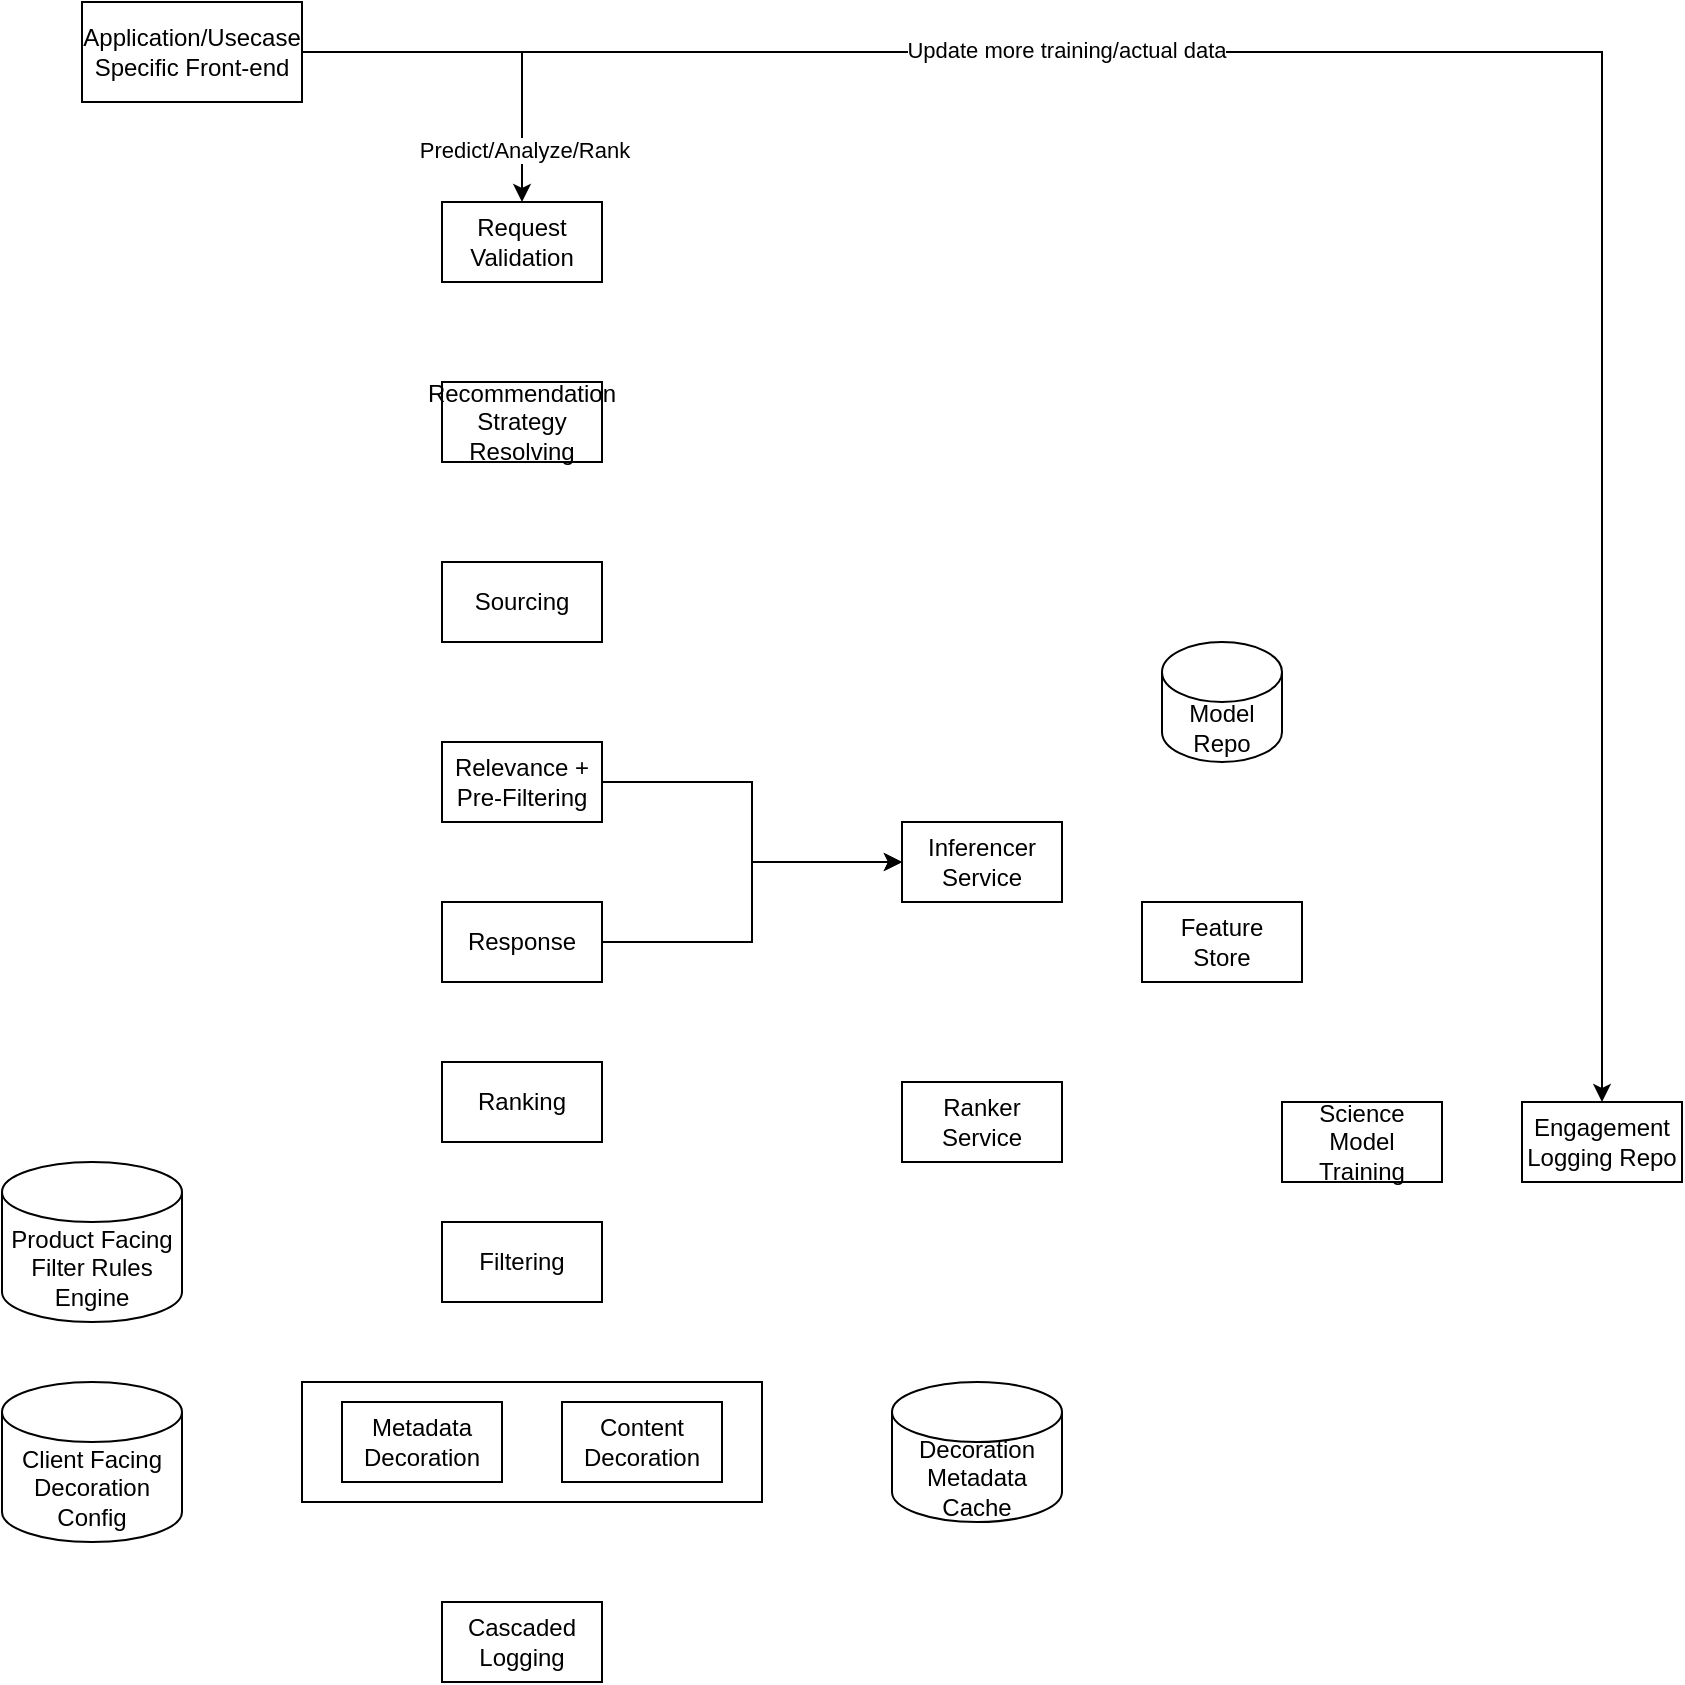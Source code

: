 <mxfile version="24.4.13" type="github">
  <diagram name="Page-1" id="TvMPDhVPDF_Y3RAlLZxE">
    <mxGraphModel dx="1284" dy="558" grid="1" gridSize="10" guides="1" tooltips="1" connect="1" arrows="1" fold="1" page="1" pageScale="1" pageWidth="850" pageHeight="1100" math="0" shadow="0">
      <root>
        <mxCell id="0" />
        <mxCell id="1" parent="0" />
        <mxCell id="WSBZjg87Y7S7DTTCFSNP-10" value="" style="rounded=0;whiteSpace=wrap;html=1;" vertex="1" parent="1">
          <mxGeometry x="150" y="710" width="230" height="60" as="geometry" />
        </mxCell>
        <mxCell id="WSBZjg87Y7S7DTTCFSNP-1" value="Request Validation" style="rounded=0;whiteSpace=wrap;html=1;" vertex="1" parent="1">
          <mxGeometry x="220" y="120" width="80" height="40" as="geometry" />
        </mxCell>
        <mxCell id="WSBZjg87Y7S7DTTCFSNP-2" value="Recommendation Strategy Resolving" style="rounded=0;whiteSpace=wrap;html=1;" vertex="1" parent="1">
          <mxGeometry x="220" y="210" width="80" height="40" as="geometry" />
        </mxCell>
        <mxCell id="WSBZjg87Y7S7DTTCFSNP-3" value="Sourcing" style="rounded=0;whiteSpace=wrap;html=1;" vertex="1" parent="1">
          <mxGeometry x="220" y="300" width="80" height="40" as="geometry" />
        </mxCell>
        <mxCell id="WSBZjg87Y7S7DTTCFSNP-18" style="edgeStyle=orthogonalEdgeStyle;rounded=0;orthogonalLoop=1;jettySize=auto;html=1;entryX=0;entryY=0.5;entryDx=0;entryDy=0;" edge="1" parent="1" source="WSBZjg87Y7S7DTTCFSNP-4" target="WSBZjg87Y7S7DTTCFSNP-17">
          <mxGeometry relative="1" as="geometry" />
        </mxCell>
        <mxCell id="WSBZjg87Y7S7DTTCFSNP-4" value="Relevance + Pre-Filtering" style="rounded=0;whiteSpace=wrap;html=1;" vertex="1" parent="1">
          <mxGeometry x="220" y="390" width="80" height="40" as="geometry" />
        </mxCell>
        <mxCell id="WSBZjg87Y7S7DTTCFSNP-19" style="edgeStyle=orthogonalEdgeStyle;rounded=0;orthogonalLoop=1;jettySize=auto;html=1;entryX=0;entryY=0.5;entryDx=0;entryDy=0;" edge="1" parent="1" source="WSBZjg87Y7S7DTTCFSNP-5" target="WSBZjg87Y7S7DTTCFSNP-17">
          <mxGeometry relative="1" as="geometry">
            <mxPoint x="430" y="460" as="targetPoint" />
          </mxGeometry>
        </mxCell>
        <mxCell id="WSBZjg87Y7S7DTTCFSNP-5" value="Response" style="rounded=0;whiteSpace=wrap;html=1;" vertex="1" parent="1">
          <mxGeometry x="220" y="470" width="80" height="40" as="geometry" />
        </mxCell>
        <mxCell id="WSBZjg87Y7S7DTTCFSNP-6" value="Ranking" style="rounded=0;whiteSpace=wrap;html=1;" vertex="1" parent="1">
          <mxGeometry x="220" y="550" width="80" height="40" as="geometry" />
        </mxCell>
        <mxCell id="WSBZjg87Y7S7DTTCFSNP-7" value="Filtering" style="rounded=0;whiteSpace=wrap;html=1;" vertex="1" parent="1">
          <mxGeometry x="220" y="630" width="80" height="40" as="geometry" />
        </mxCell>
        <mxCell id="WSBZjg87Y7S7DTTCFSNP-8" value="Metadata&lt;div&gt;Decoration&lt;/div&gt;" style="rounded=0;whiteSpace=wrap;html=1;" vertex="1" parent="1">
          <mxGeometry x="170" y="720" width="80" height="40" as="geometry" />
        </mxCell>
        <mxCell id="WSBZjg87Y7S7DTTCFSNP-9" value="Content Decoration" style="rounded=0;whiteSpace=wrap;html=1;" vertex="1" parent="1">
          <mxGeometry x="280" y="720" width="80" height="40" as="geometry" />
        </mxCell>
        <mxCell id="WSBZjg87Y7S7DTTCFSNP-11" value="Decoration&lt;div&gt;Metadata&lt;/div&gt;&lt;div&gt;Cache&lt;/div&gt;" style="shape=cylinder3;whiteSpace=wrap;html=1;boundedLbl=1;backgroundOutline=1;size=15;" vertex="1" parent="1">
          <mxGeometry x="445" y="710" width="85" height="70" as="geometry" />
        </mxCell>
        <mxCell id="WSBZjg87Y7S7DTTCFSNP-12" value="Cascaded Logging" style="rounded=0;whiteSpace=wrap;html=1;" vertex="1" parent="1">
          <mxGeometry x="220" y="820" width="80" height="40" as="geometry" />
        </mxCell>
        <mxCell id="WSBZjg87Y7S7DTTCFSNP-13" value="Client Facing&lt;div&gt;Decoration&lt;/div&gt;&lt;div&gt;Config&lt;/div&gt;" style="shape=cylinder3;whiteSpace=wrap;html=1;boundedLbl=1;backgroundOutline=1;size=15;" vertex="1" parent="1">
          <mxGeometry y="710" width="90" height="80" as="geometry" />
        </mxCell>
        <mxCell id="WSBZjg87Y7S7DTTCFSNP-14" value="Product Facing Filter Rules Engine" style="shape=cylinder3;whiteSpace=wrap;html=1;boundedLbl=1;backgroundOutline=1;size=15;" vertex="1" parent="1">
          <mxGeometry y="600" width="90" height="80" as="geometry" />
        </mxCell>
        <mxCell id="WSBZjg87Y7S7DTTCFSNP-16" value="Ranker&lt;div&gt;Service&lt;/div&gt;" style="rounded=0;whiteSpace=wrap;html=1;" vertex="1" parent="1">
          <mxGeometry x="450" y="560" width="80" height="40" as="geometry" />
        </mxCell>
        <mxCell id="WSBZjg87Y7S7DTTCFSNP-17" value="Inferencer Service" style="rounded=0;whiteSpace=wrap;html=1;" vertex="1" parent="1">
          <mxGeometry x="450" y="430" width="80" height="40" as="geometry" />
        </mxCell>
        <mxCell id="WSBZjg87Y7S7DTTCFSNP-21" value="Model Repo" style="shape=cylinder3;whiteSpace=wrap;html=1;boundedLbl=1;backgroundOutline=1;size=15;" vertex="1" parent="1">
          <mxGeometry x="580" y="340" width="60" height="60" as="geometry" />
        </mxCell>
        <mxCell id="WSBZjg87Y7S7DTTCFSNP-22" value="Feature&lt;div&gt;Store&lt;/div&gt;" style="rounded=0;whiteSpace=wrap;html=1;" vertex="1" parent="1">
          <mxGeometry x="570" y="470" width="80" height="40" as="geometry" />
        </mxCell>
        <mxCell id="WSBZjg87Y7S7DTTCFSNP-23" value="Science Model Training" style="rounded=0;whiteSpace=wrap;html=1;" vertex="1" parent="1">
          <mxGeometry x="640" y="570" width="80" height="40" as="geometry" />
        </mxCell>
        <mxCell id="WSBZjg87Y7S7DTTCFSNP-24" value="Engagement Logging Repo" style="rounded=0;whiteSpace=wrap;html=1;" vertex="1" parent="1">
          <mxGeometry x="760" y="570" width="80" height="40" as="geometry" />
        </mxCell>
        <mxCell id="WSBZjg87Y7S7DTTCFSNP-26" style="edgeStyle=orthogonalEdgeStyle;rounded=0;orthogonalLoop=1;jettySize=auto;html=1;entryX=0.5;entryY=0;entryDx=0;entryDy=0;" edge="1" parent="1" source="WSBZjg87Y7S7DTTCFSNP-25" target="WSBZjg87Y7S7DTTCFSNP-24">
          <mxGeometry relative="1" as="geometry" />
        </mxCell>
        <mxCell id="WSBZjg87Y7S7DTTCFSNP-27" value="Update more training/actual data" style="edgeLabel;html=1;align=center;verticalAlign=middle;resizable=0;points=[];" vertex="1" connectable="0" parent="WSBZjg87Y7S7DTTCFSNP-26">
          <mxGeometry x="-0.35" y="1" relative="1" as="geometry">
            <mxPoint as="offset" />
          </mxGeometry>
        </mxCell>
        <mxCell id="WSBZjg87Y7S7DTTCFSNP-28" style="edgeStyle=orthogonalEdgeStyle;rounded=0;orthogonalLoop=1;jettySize=auto;html=1;entryX=0.5;entryY=0;entryDx=0;entryDy=0;" edge="1" parent="1" source="WSBZjg87Y7S7DTTCFSNP-25" target="WSBZjg87Y7S7DTTCFSNP-1">
          <mxGeometry relative="1" as="geometry" />
        </mxCell>
        <mxCell id="WSBZjg87Y7S7DTTCFSNP-29" value="Predict/Analyze/Rank" style="edgeLabel;html=1;align=center;verticalAlign=middle;resizable=0;points=[];" vertex="1" connectable="0" parent="WSBZjg87Y7S7DTTCFSNP-28">
          <mxGeometry x="0.719" y="1" relative="1" as="geometry">
            <mxPoint as="offset" />
          </mxGeometry>
        </mxCell>
        <mxCell id="WSBZjg87Y7S7DTTCFSNP-25" value="Application/Usecase&lt;div&gt;Specific Front-end&lt;/div&gt;" style="rounded=0;whiteSpace=wrap;html=1;" vertex="1" parent="1">
          <mxGeometry x="40" y="20" width="110" height="50" as="geometry" />
        </mxCell>
      </root>
    </mxGraphModel>
  </diagram>
</mxfile>
